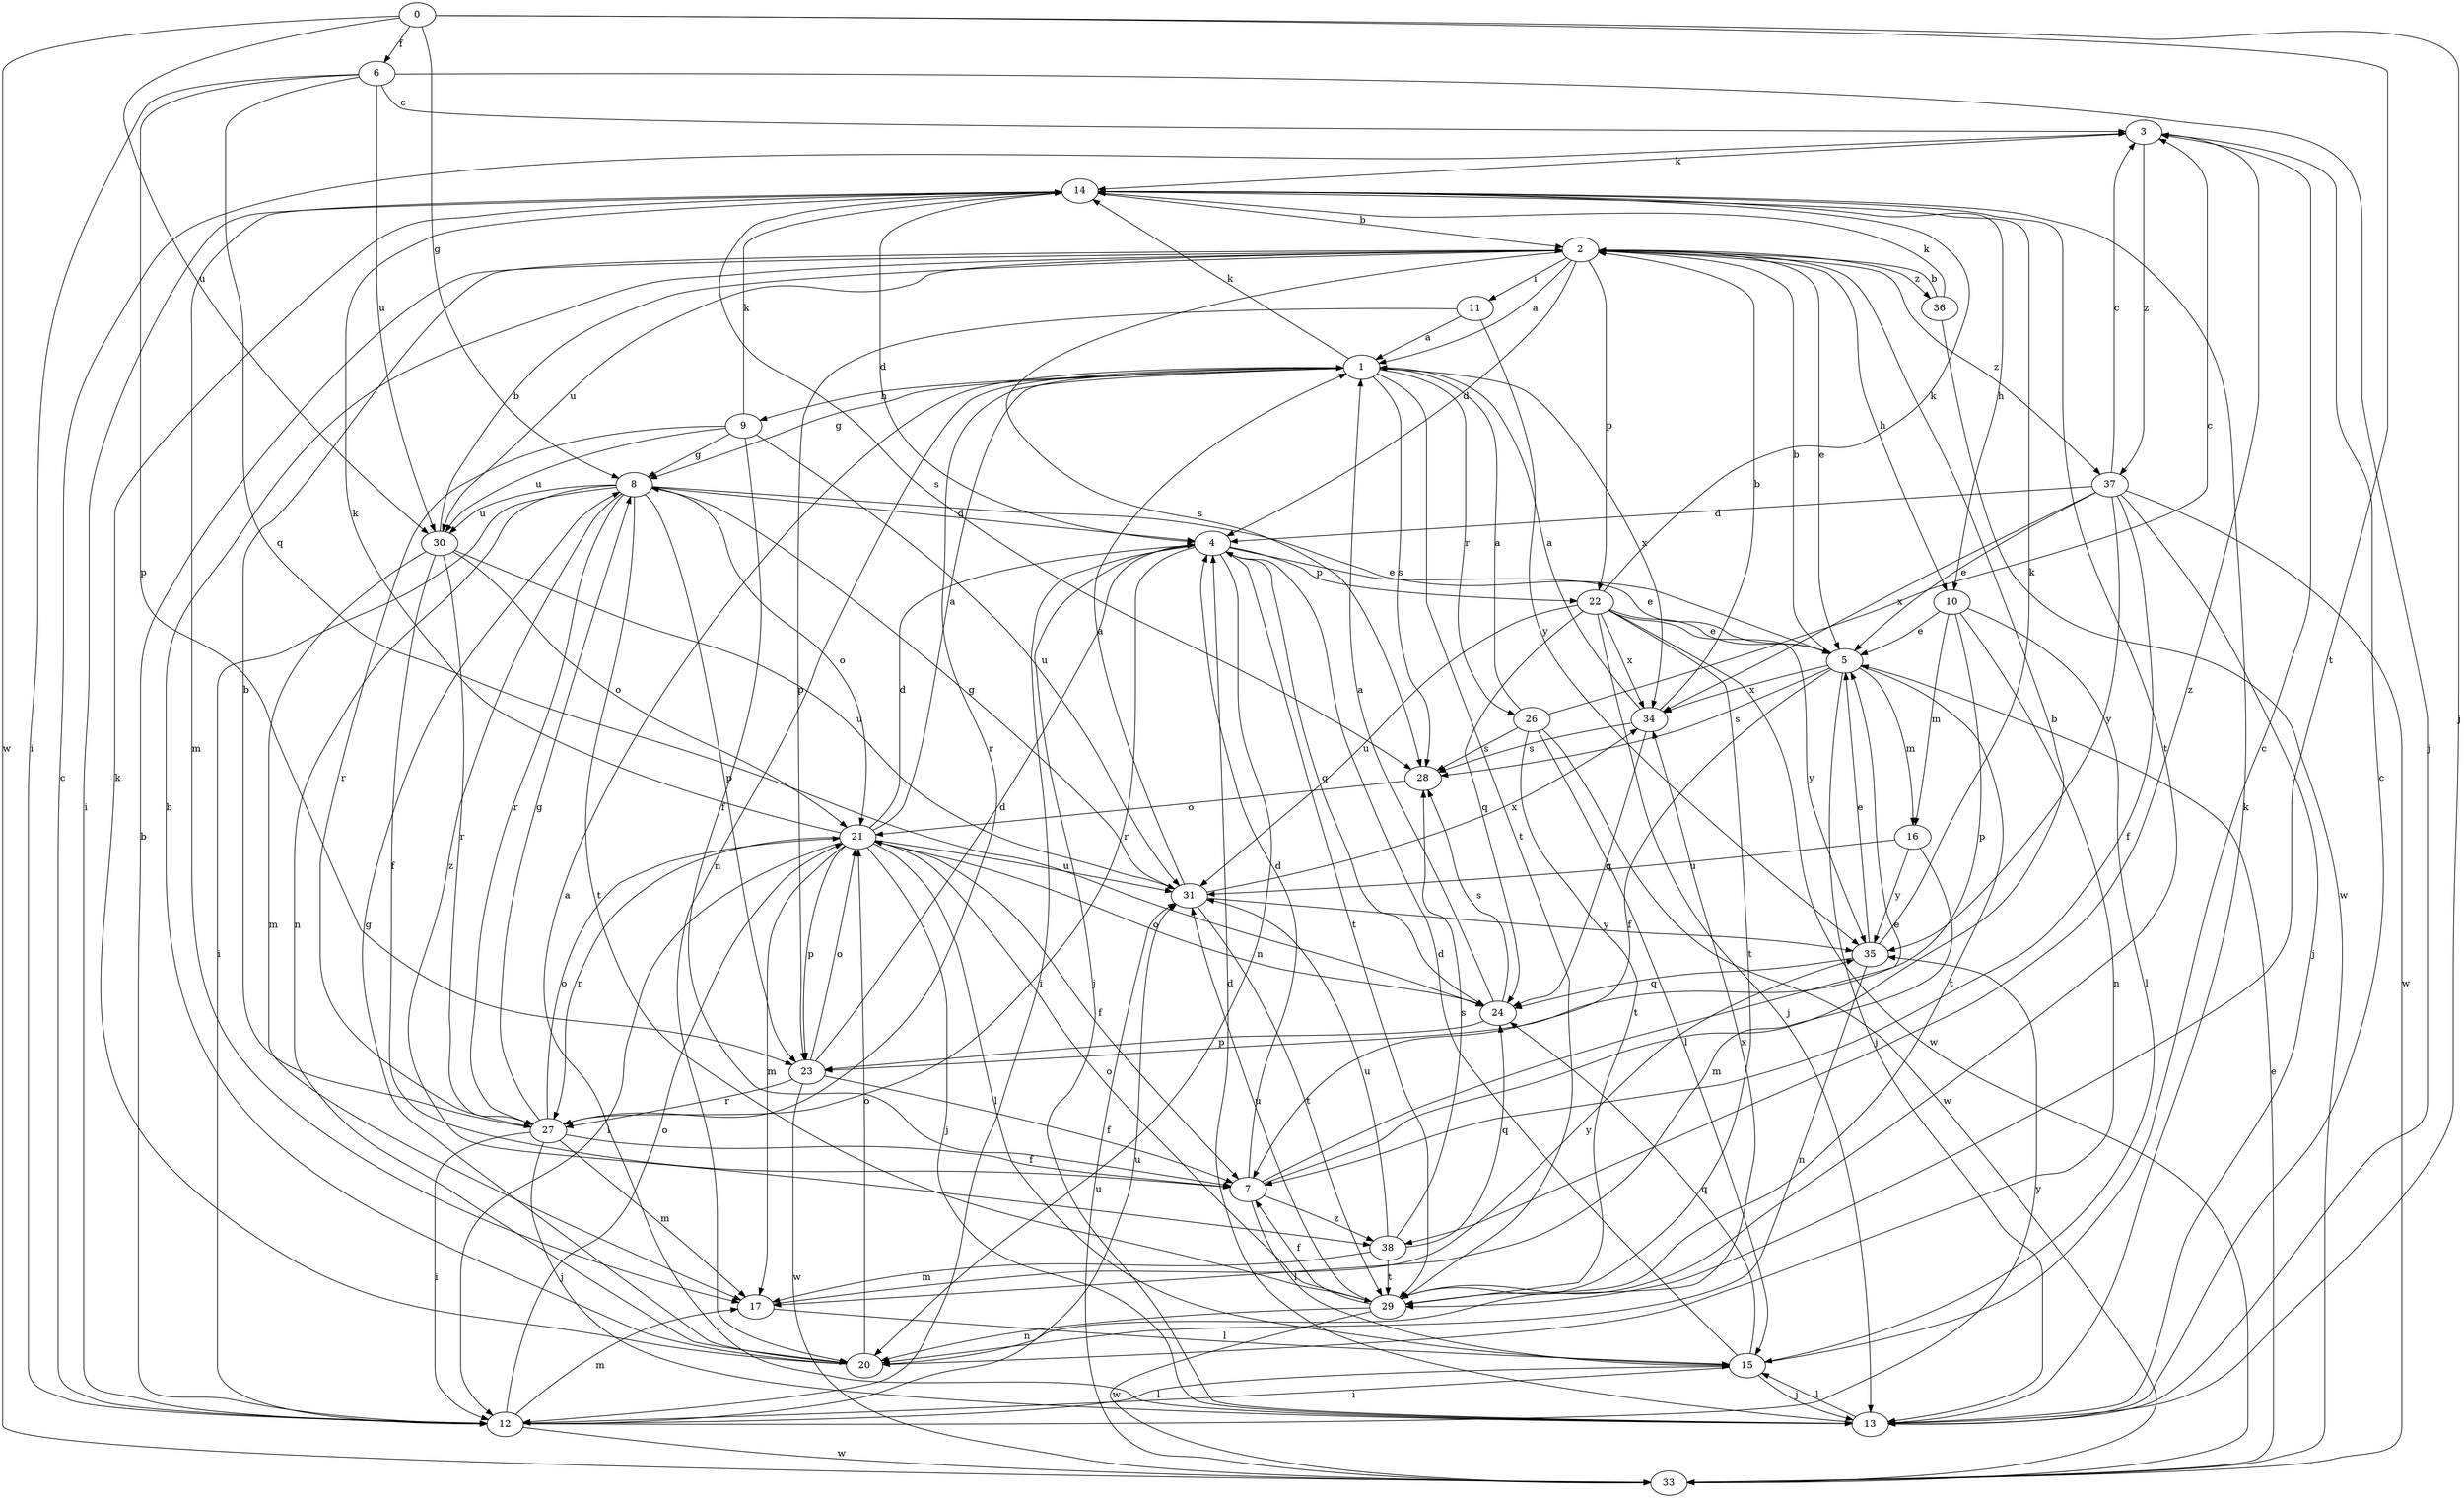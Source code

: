 strict digraph  {
0;
1;
2;
3;
4;
5;
6;
7;
8;
9;
10;
11;
12;
13;
14;
15;
16;
17;
20;
21;
22;
23;
24;
26;
27;
28;
29;
30;
31;
33;
34;
35;
36;
37;
38;
0 -> 6  [label=f];
0 -> 8  [label=g];
0 -> 13  [label=j];
0 -> 29  [label=t];
0 -> 30  [label=u];
0 -> 33  [label=w];
1 -> 8  [label=g];
1 -> 9  [label=h];
1 -> 14  [label=k];
1 -> 20  [label=n];
1 -> 26  [label=r];
1 -> 27  [label=r];
1 -> 28  [label=s];
1 -> 29  [label=t];
1 -> 34  [label=x];
2 -> 1  [label=a];
2 -> 4  [label=d];
2 -> 5  [label=e];
2 -> 10  [label=h];
2 -> 11  [label=i];
2 -> 22  [label=p];
2 -> 28  [label=s];
2 -> 30  [label=u];
2 -> 36  [label=z];
2 -> 37  [label=z];
3 -> 14  [label=k];
3 -> 37  [label=z];
3 -> 38  [label=z];
4 -> 5  [label=e];
4 -> 12  [label=i];
4 -> 13  [label=j];
4 -> 20  [label=n];
4 -> 22  [label=p];
4 -> 24  [label=q];
4 -> 27  [label=r];
4 -> 29  [label=t];
5 -> 2  [label=b];
5 -> 7  [label=f];
5 -> 13  [label=j];
5 -> 16  [label=m];
5 -> 28  [label=s];
5 -> 29  [label=t];
5 -> 34  [label=x];
6 -> 3  [label=c];
6 -> 12  [label=i];
6 -> 13  [label=j];
6 -> 23  [label=p];
6 -> 24  [label=q];
6 -> 30  [label=u];
7 -> 2  [label=b];
7 -> 4  [label=d];
7 -> 5  [label=e];
7 -> 15  [label=l];
7 -> 38  [label=z];
8 -> 4  [label=d];
8 -> 5  [label=e];
8 -> 12  [label=i];
8 -> 20  [label=n];
8 -> 21  [label=o];
8 -> 23  [label=p];
8 -> 27  [label=r];
8 -> 29  [label=t];
8 -> 30  [label=u];
8 -> 38  [label=z];
9 -> 7  [label=f];
9 -> 8  [label=g];
9 -> 14  [label=k];
9 -> 27  [label=r];
9 -> 30  [label=u];
9 -> 31  [label=u];
10 -> 5  [label=e];
10 -> 15  [label=l];
10 -> 16  [label=m];
10 -> 20  [label=n];
10 -> 23  [label=p];
11 -> 1  [label=a];
11 -> 23  [label=p];
11 -> 35  [label=y];
12 -> 2  [label=b];
12 -> 3  [label=c];
12 -> 15  [label=l];
12 -> 17  [label=m];
12 -> 21  [label=o];
12 -> 31  [label=u];
12 -> 33  [label=w];
12 -> 35  [label=y];
13 -> 1  [label=a];
13 -> 3  [label=c];
13 -> 4  [label=d];
13 -> 14  [label=k];
13 -> 15  [label=l];
14 -> 2  [label=b];
14 -> 4  [label=d];
14 -> 10  [label=h];
14 -> 12  [label=i];
14 -> 17  [label=m];
14 -> 28  [label=s];
14 -> 29  [label=t];
15 -> 3  [label=c];
15 -> 4  [label=d];
15 -> 12  [label=i];
15 -> 13  [label=j];
15 -> 24  [label=q];
16 -> 17  [label=m];
16 -> 31  [label=u];
16 -> 35  [label=y];
17 -> 15  [label=l];
17 -> 35  [label=y];
20 -> 2  [label=b];
20 -> 8  [label=g];
20 -> 14  [label=k];
20 -> 21  [label=o];
20 -> 34  [label=x];
21 -> 1  [label=a];
21 -> 4  [label=d];
21 -> 7  [label=f];
21 -> 12  [label=i];
21 -> 13  [label=j];
21 -> 14  [label=k];
21 -> 15  [label=l];
21 -> 17  [label=m];
21 -> 23  [label=p];
21 -> 27  [label=r];
21 -> 31  [label=u];
22 -> 5  [label=e];
22 -> 13  [label=j];
22 -> 14  [label=k];
22 -> 24  [label=q];
22 -> 29  [label=t];
22 -> 31  [label=u];
22 -> 33  [label=w];
22 -> 34  [label=x];
22 -> 35  [label=y];
23 -> 4  [label=d];
23 -> 7  [label=f];
23 -> 21  [label=o];
23 -> 27  [label=r];
23 -> 33  [label=w];
24 -> 1  [label=a];
24 -> 21  [label=o];
24 -> 23  [label=p];
24 -> 28  [label=s];
26 -> 1  [label=a];
26 -> 3  [label=c];
26 -> 15  [label=l];
26 -> 28  [label=s];
26 -> 29  [label=t];
26 -> 33  [label=w];
27 -> 2  [label=b];
27 -> 7  [label=f];
27 -> 8  [label=g];
27 -> 12  [label=i];
27 -> 13  [label=j];
27 -> 17  [label=m];
27 -> 21  [label=o];
28 -> 21  [label=o];
29 -> 7  [label=f];
29 -> 20  [label=n];
29 -> 21  [label=o];
29 -> 31  [label=u];
29 -> 33  [label=w];
30 -> 2  [label=b];
30 -> 7  [label=f];
30 -> 17  [label=m];
30 -> 21  [label=o];
30 -> 27  [label=r];
30 -> 31  [label=u];
31 -> 1  [label=a];
31 -> 8  [label=g];
31 -> 29  [label=t];
31 -> 34  [label=x];
31 -> 35  [label=y];
33 -> 5  [label=e];
33 -> 31  [label=u];
34 -> 1  [label=a];
34 -> 2  [label=b];
34 -> 24  [label=q];
34 -> 28  [label=s];
35 -> 5  [label=e];
35 -> 14  [label=k];
35 -> 20  [label=n];
35 -> 24  [label=q];
36 -> 2  [label=b];
36 -> 14  [label=k];
36 -> 33  [label=w];
37 -> 3  [label=c];
37 -> 4  [label=d];
37 -> 5  [label=e];
37 -> 7  [label=f];
37 -> 13  [label=j];
37 -> 33  [label=w];
37 -> 34  [label=x];
37 -> 35  [label=y];
38 -> 17  [label=m];
38 -> 24  [label=q];
38 -> 28  [label=s];
38 -> 29  [label=t];
38 -> 31  [label=u];
}
